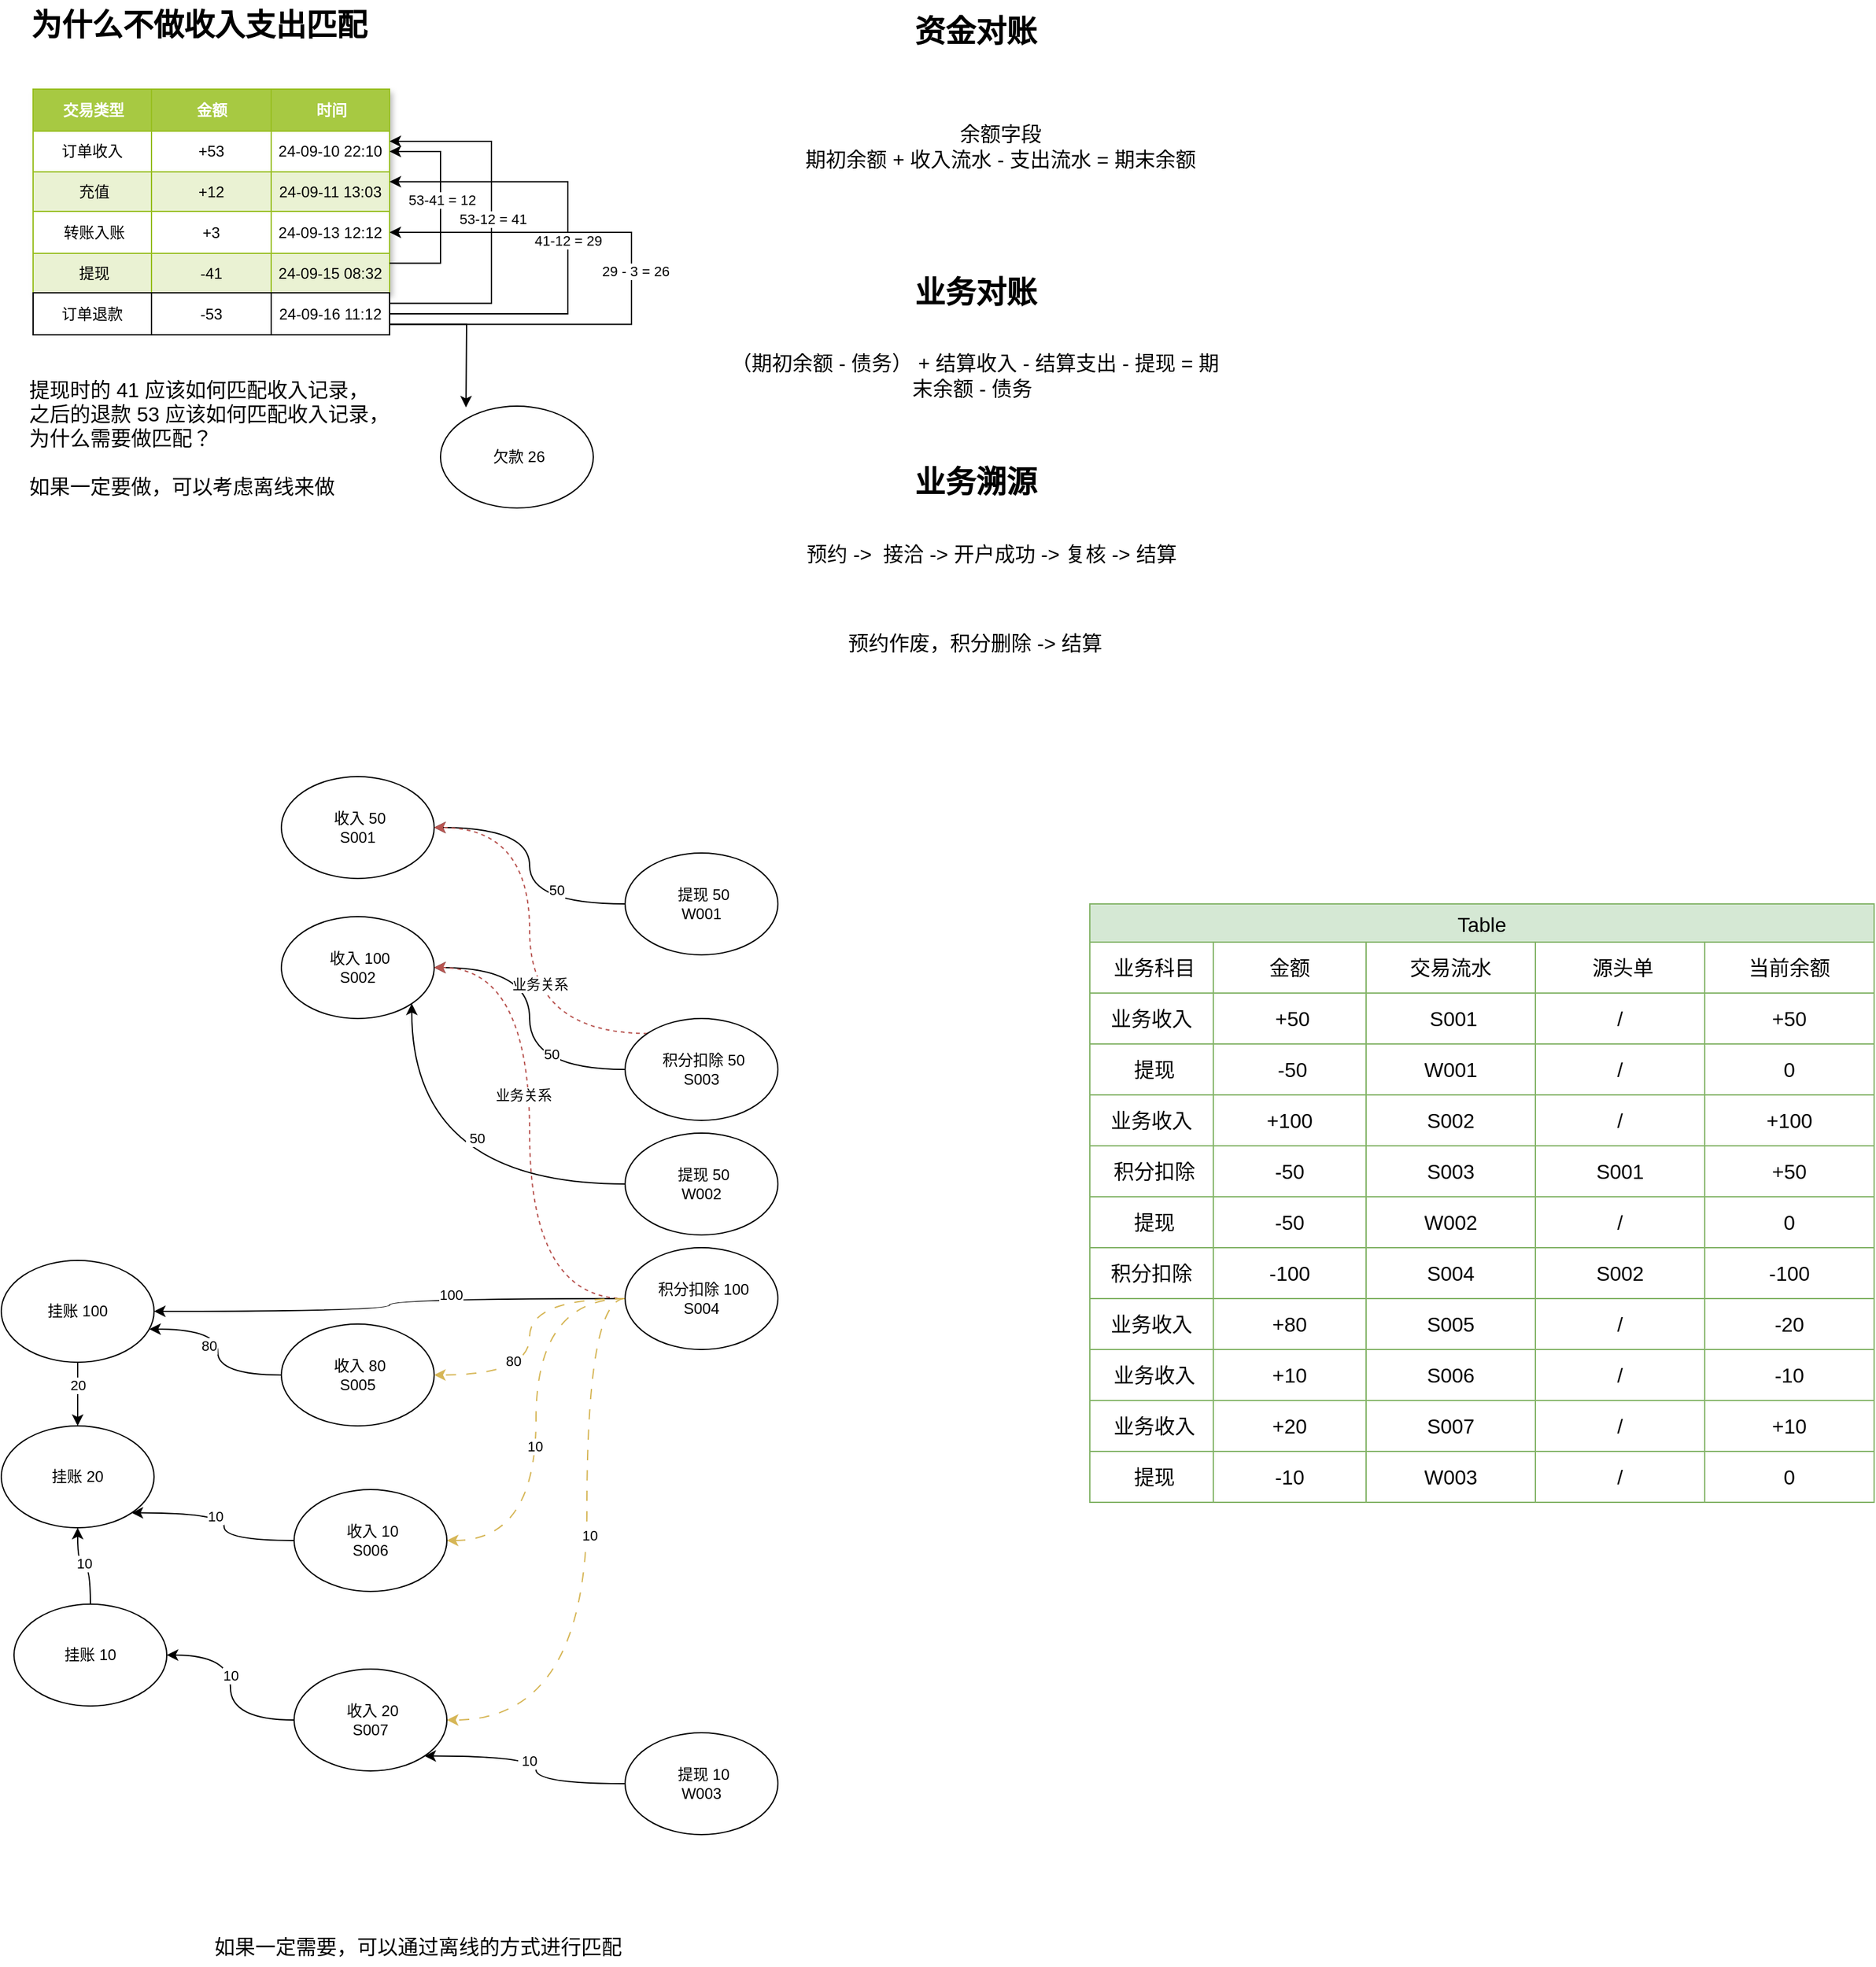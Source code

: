 <mxfile version="24.7.17">
  <diagram name="Page-1" id="IG1EfREBN7wMI9QBmMIC">
    <mxGraphModel dx="1453" dy="1304" grid="1" gridSize="10" guides="1" tooltips="1" connect="1" arrows="1" fold="1" page="1" pageScale="1" pageWidth="827" pageHeight="1169" math="0" shadow="0">
      <root>
        <mxCell id="0" />
        <mxCell id="1" parent="0" />
        <mxCell id="J3dnYGCY9nzJkl_79Sq--1" value="&amp;nbsp;收入 50&lt;div&gt;S001&lt;/div&gt;" style="ellipse;whiteSpace=wrap;html=1;" vertex="1" parent="1">
          <mxGeometry x="1510" y="820" width="120" height="80" as="geometry" />
        </mxCell>
        <mxCell id="J3dnYGCY9nzJkl_79Sq--2" value="&amp;nbsp;收入 100&lt;div&gt;S002&lt;/div&gt;" style="ellipse;whiteSpace=wrap;html=1;" vertex="1" parent="1">
          <mxGeometry x="1510" y="930" width="120" height="80" as="geometry" />
        </mxCell>
        <mxCell id="J3dnYGCY9nzJkl_79Sq--3" style="edgeStyle=orthogonalEdgeStyle;rounded=0;orthogonalLoop=1;jettySize=auto;html=1;exitX=0;exitY=0.5;exitDx=0;exitDy=0;entryX=1;entryY=0.5;entryDx=0;entryDy=0;curved=1;" edge="1" parent="1" source="J3dnYGCY9nzJkl_79Sq--5" target="J3dnYGCY9nzJkl_79Sq--1">
          <mxGeometry relative="1" as="geometry" />
        </mxCell>
        <mxCell id="J3dnYGCY9nzJkl_79Sq--4" value="50" style="edgeLabel;html=1;align=center;verticalAlign=middle;resizable=0;points=[];" vertex="1" connectable="0" parent="J3dnYGCY9nzJkl_79Sq--3">
          <mxGeometry x="-0.48" y="-11" relative="1" as="geometry">
            <mxPoint as="offset" />
          </mxGeometry>
        </mxCell>
        <mxCell id="J3dnYGCY9nzJkl_79Sq--5" value="&amp;nbsp;提现 50&lt;div&gt;W001&lt;/div&gt;" style="ellipse;whiteSpace=wrap;html=1;" vertex="1" parent="1">
          <mxGeometry x="1780" y="880" width="120" height="80" as="geometry" />
        </mxCell>
        <mxCell id="J3dnYGCY9nzJkl_79Sq--6" style="edgeStyle=orthogonalEdgeStyle;rounded=0;orthogonalLoop=1;jettySize=auto;html=1;exitX=0;exitY=0.5;exitDx=0;exitDy=0;entryX=1;entryY=0.5;entryDx=0;entryDy=0;curved=1;" edge="1" parent="1" source="J3dnYGCY9nzJkl_79Sq--10" target="J3dnYGCY9nzJkl_79Sq--2">
          <mxGeometry relative="1" as="geometry" />
        </mxCell>
        <mxCell id="J3dnYGCY9nzJkl_79Sq--7" value="50" style="edgeLabel;html=1;align=center;verticalAlign=middle;resizable=0;points=[];" vertex="1" connectable="0" parent="J3dnYGCY9nzJkl_79Sq--6">
          <mxGeometry x="-0.493" y="-12" relative="1" as="geometry">
            <mxPoint as="offset" />
          </mxGeometry>
        </mxCell>
        <mxCell id="J3dnYGCY9nzJkl_79Sq--8" style="edgeStyle=orthogonalEdgeStyle;rounded=0;orthogonalLoop=1;jettySize=auto;html=1;exitX=0;exitY=0;exitDx=0;exitDy=0;entryX=1;entryY=0.5;entryDx=0;entryDy=0;fillColor=#f8cecc;strokeColor=#b85450;elbow=vertical;curved=1;dashed=1;" edge="1" parent="1" source="J3dnYGCY9nzJkl_79Sq--10" target="J3dnYGCY9nzJkl_79Sq--1">
          <mxGeometry relative="1" as="geometry" />
        </mxCell>
        <mxCell id="J3dnYGCY9nzJkl_79Sq--9" value="业务关系" style="edgeLabel;html=1;align=center;verticalAlign=middle;resizable=0;points=[];" vertex="1" connectable="0" parent="J3dnYGCY9nzJkl_79Sq--8">
          <mxGeometry x="-0.199" y="-8" relative="1" as="geometry">
            <mxPoint as="offset" />
          </mxGeometry>
        </mxCell>
        <mxCell id="J3dnYGCY9nzJkl_79Sq--10" value="&amp;nbsp;积分扣除 50&lt;div&gt;S003&lt;/div&gt;" style="ellipse;whiteSpace=wrap;html=1;" vertex="1" parent="1">
          <mxGeometry x="1780" y="1010" width="120" height="80" as="geometry" />
        </mxCell>
        <mxCell id="J3dnYGCY9nzJkl_79Sq--11" value="&amp;nbsp;收入 80&lt;div&gt;S005&lt;/div&gt;" style="ellipse;whiteSpace=wrap;html=1;" vertex="1" parent="1">
          <mxGeometry x="1510" y="1250" width="120" height="80" as="geometry" />
        </mxCell>
        <mxCell id="J3dnYGCY9nzJkl_79Sq--12" style="edgeStyle=orthogonalEdgeStyle;rounded=0;orthogonalLoop=1;jettySize=auto;html=1;exitX=0;exitY=0.5;exitDx=0;exitDy=0;entryX=1;entryY=0.5;entryDx=0;entryDy=0;curved=1;fillColor=#f8cecc;strokeColor=#b85450;dashed=1;" edge="1" parent="1" source="J3dnYGCY9nzJkl_79Sq--22" target="J3dnYGCY9nzJkl_79Sq--2">
          <mxGeometry relative="1" as="geometry" />
        </mxCell>
        <mxCell id="J3dnYGCY9nzJkl_79Sq--13" value="业务关系" style="edgeLabel;html=1;align=center;verticalAlign=middle;resizable=0;points=[];" vertex="1" connectable="0" parent="J3dnYGCY9nzJkl_79Sq--12">
          <mxGeometry x="0.147" y="5" relative="1" as="geometry">
            <mxPoint as="offset" />
          </mxGeometry>
        </mxCell>
        <mxCell id="J3dnYGCY9nzJkl_79Sq--14" style="edgeStyle=orthogonalEdgeStyle;rounded=0;orthogonalLoop=1;jettySize=auto;html=1;exitX=0;exitY=0.5;exitDx=0;exitDy=0;entryX=1;entryY=0.5;entryDx=0;entryDy=0;curved=1;" edge="1" parent="1" source="J3dnYGCY9nzJkl_79Sq--22" target="J3dnYGCY9nzJkl_79Sq--108">
          <mxGeometry relative="1" as="geometry" />
        </mxCell>
        <mxCell id="J3dnYGCY9nzJkl_79Sq--15" value="100" style="edgeLabel;html=1;align=center;verticalAlign=middle;resizable=0;points=[];" vertex="1" connectable="0" parent="J3dnYGCY9nzJkl_79Sq--14">
          <mxGeometry x="-0.279" y="-3" relative="1" as="geometry">
            <mxPoint as="offset" />
          </mxGeometry>
        </mxCell>
        <mxCell id="J3dnYGCY9nzJkl_79Sq--16" style="edgeStyle=orthogonalEdgeStyle;rounded=0;orthogonalLoop=1;jettySize=auto;html=1;exitX=0;exitY=0.5;exitDx=0;exitDy=0;entryX=1;entryY=0.5;entryDx=0;entryDy=0;curved=1;dashed=1;dashPattern=8 8;fillColor=#fff2cc;strokeColor=#d6b656;" edge="1" parent="1" source="J3dnYGCY9nzJkl_79Sq--22" target="J3dnYGCY9nzJkl_79Sq--11">
          <mxGeometry relative="1" as="geometry" />
        </mxCell>
        <mxCell id="J3dnYGCY9nzJkl_79Sq--17" value="80" style="edgeLabel;html=1;align=center;verticalAlign=middle;resizable=0;points=[];" vertex="1" connectable="0" parent="J3dnYGCY9nzJkl_79Sq--16">
          <mxGeometry x="0.408" y="-11" relative="1" as="geometry">
            <mxPoint as="offset" />
          </mxGeometry>
        </mxCell>
        <mxCell id="J3dnYGCY9nzJkl_79Sq--18" style="edgeStyle=orthogonalEdgeStyle;rounded=0;orthogonalLoop=1;jettySize=auto;html=1;exitX=0;exitY=0.5;exitDx=0;exitDy=0;entryX=1;entryY=0.5;entryDx=0;entryDy=0;curved=1;dashed=1;dashPattern=8 8;fillColor=#fff2cc;strokeColor=#d6b656;" edge="1" parent="1" source="J3dnYGCY9nzJkl_79Sq--22" target="J3dnYGCY9nzJkl_79Sq--29">
          <mxGeometry relative="1" as="geometry" />
        </mxCell>
        <mxCell id="J3dnYGCY9nzJkl_79Sq--19" value="10" style="edgeLabel;html=1;align=center;verticalAlign=middle;resizable=0;points=[];" vertex="1" connectable="0" parent="J3dnYGCY9nzJkl_79Sq--18">
          <mxGeometry x="0.124" y="-1" relative="1" as="geometry">
            <mxPoint as="offset" />
          </mxGeometry>
        </mxCell>
        <mxCell id="J3dnYGCY9nzJkl_79Sq--20" style="edgeStyle=orthogonalEdgeStyle;rounded=0;orthogonalLoop=1;jettySize=auto;html=1;exitX=0;exitY=0.5;exitDx=0;exitDy=0;entryX=1;entryY=0.5;entryDx=0;entryDy=0;curved=1;dashed=1;dashPattern=8 8;fillColor=#fff2cc;strokeColor=#d6b656;" edge="1" parent="1" source="J3dnYGCY9nzJkl_79Sq--22" target="J3dnYGCY9nzJkl_79Sq--35">
          <mxGeometry relative="1" as="geometry">
            <Array as="points">
              <mxPoint x="1750" y="1230" />
              <mxPoint x="1750" y="1561" />
            </Array>
          </mxGeometry>
        </mxCell>
        <mxCell id="J3dnYGCY9nzJkl_79Sq--21" value="10" style="edgeLabel;html=1;align=center;verticalAlign=middle;resizable=0;points=[];" vertex="1" connectable="0" parent="J3dnYGCY9nzJkl_79Sq--20">
          <mxGeometry x="-0.085" y="2" relative="1" as="geometry">
            <mxPoint as="offset" />
          </mxGeometry>
        </mxCell>
        <mxCell id="J3dnYGCY9nzJkl_79Sq--22" value="&amp;nbsp;积分扣除 100&lt;div&gt;S004&lt;/div&gt;" style="ellipse;whiteSpace=wrap;html=1;" vertex="1" parent="1">
          <mxGeometry x="1780" y="1190" width="120" height="80" as="geometry" />
        </mxCell>
        <mxCell id="J3dnYGCY9nzJkl_79Sq--23" style="edgeStyle=orthogonalEdgeStyle;rounded=0;orthogonalLoop=1;jettySize=auto;html=1;exitX=0;exitY=0.5;exitDx=0;exitDy=0;entryX=1;entryY=1;entryDx=0;entryDy=0;curved=1;" edge="1" parent="1" source="J3dnYGCY9nzJkl_79Sq--25" target="J3dnYGCY9nzJkl_79Sq--2">
          <mxGeometry relative="1" as="geometry" />
        </mxCell>
        <mxCell id="J3dnYGCY9nzJkl_79Sq--24" value="&amp;nbsp;50" style="edgeLabel;html=1;align=center;verticalAlign=middle;resizable=0;points=[];" vertex="1" connectable="0" parent="J3dnYGCY9nzJkl_79Sq--23">
          <mxGeometry x="-0.233" y="-36" relative="1" as="geometry">
            <mxPoint as="offset" />
          </mxGeometry>
        </mxCell>
        <mxCell id="J3dnYGCY9nzJkl_79Sq--25" value="&amp;nbsp;提现 50&lt;div&gt;W002&lt;/div&gt;" style="ellipse;whiteSpace=wrap;html=1;" vertex="1" parent="1">
          <mxGeometry x="1780" y="1100" width="120" height="80" as="geometry" />
        </mxCell>
        <mxCell id="J3dnYGCY9nzJkl_79Sq--26" value="挂账 20" style="ellipse;whiteSpace=wrap;html=1;" vertex="1" parent="1">
          <mxGeometry x="1290" y="1330" width="120" height="80" as="geometry" />
        </mxCell>
        <mxCell id="J3dnYGCY9nzJkl_79Sq--27" style="edgeStyle=orthogonalEdgeStyle;rounded=0;orthogonalLoop=1;jettySize=auto;html=1;exitX=0;exitY=0.5;exitDx=0;exitDy=0;entryX=1;entryY=1;entryDx=0;entryDy=0;curved=1;" edge="1" parent="1" source="J3dnYGCY9nzJkl_79Sq--29" target="J3dnYGCY9nzJkl_79Sq--26">
          <mxGeometry relative="1" as="geometry" />
        </mxCell>
        <mxCell id="J3dnYGCY9nzJkl_79Sq--28" value="10" style="edgeLabel;html=1;align=center;verticalAlign=middle;resizable=0;points=[];" vertex="1" connectable="0" parent="J3dnYGCY9nzJkl_79Sq--27">
          <mxGeometry x="0.01" y="7" relative="1" as="geometry">
            <mxPoint y="1" as="offset" />
          </mxGeometry>
        </mxCell>
        <mxCell id="J3dnYGCY9nzJkl_79Sq--29" value="&amp;nbsp;收入 10&lt;div&gt;S006&lt;/div&gt;" style="ellipse;whiteSpace=wrap;html=1;" vertex="1" parent="1">
          <mxGeometry x="1520" y="1380" width="120" height="80" as="geometry" />
        </mxCell>
        <mxCell id="J3dnYGCY9nzJkl_79Sq--30" style="edgeStyle=orthogonalEdgeStyle;rounded=0;orthogonalLoop=1;jettySize=auto;html=1;exitX=0.5;exitY=0;exitDx=0;exitDy=0;entryX=0.5;entryY=1;entryDx=0;entryDy=0;curved=1;" edge="1" parent="1" source="J3dnYGCY9nzJkl_79Sq--32" target="J3dnYGCY9nzJkl_79Sq--26">
          <mxGeometry relative="1" as="geometry" />
        </mxCell>
        <mxCell id="J3dnYGCY9nzJkl_79Sq--31" value="10" style="edgeLabel;html=1;align=center;verticalAlign=middle;resizable=0;points=[];" vertex="1" connectable="0" parent="J3dnYGCY9nzJkl_79Sq--30">
          <mxGeometry x="0.231" y="-5" relative="1" as="geometry">
            <mxPoint y="1" as="offset" />
          </mxGeometry>
        </mxCell>
        <mxCell id="J3dnYGCY9nzJkl_79Sq--32" value="挂账 10" style="ellipse;whiteSpace=wrap;html=1;" vertex="1" parent="1">
          <mxGeometry x="1300" y="1470" width="120" height="80" as="geometry" />
        </mxCell>
        <mxCell id="J3dnYGCY9nzJkl_79Sq--33" style="edgeStyle=orthogonalEdgeStyle;rounded=0;orthogonalLoop=1;jettySize=auto;html=1;exitX=0;exitY=0.5;exitDx=0;exitDy=0;entryX=1;entryY=0.5;entryDx=0;entryDy=0;curved=1;" edge="1" parent="1" source="J3dnYGCY9nzJkl_79Sq--35" target="J3dnYGCY9nzJkl_79Sq--32">
          <mxGeometry relative="1" as="geometry" />
        </mxCell>
        <mxCell id="J3dnYGCY9nzJkl_79Sq--34" value="10" style="edgeLabel;html=1;align=center;verticalAlign=middle;resizable=0;points=[];" vertex="1" connectable="0" parent="J3dnYGCY9nzJkl_79Sq--33">
          <mxGeometry x="0.149" relative="1" as="geometry">
            <mxPoint y="1" as="offset" />
          </mxGeometry>
        </mxCell>
        <mxCell id="J3dnYGCY9nzJkl_79Sq--35" value="&amp;nbsp;收入 20&lt;div&gt;S007&lt;/div&gt;" style="ellipse;whiteSpace=wrap;html=1;" vertex="1" parent="1">
          <mxGeometry x="1520" y="1521" width="120" height="80" as="geometry" />
        </mxCell>
        <mxCell id="J3dnYGCY9nzJkl_79Sq--36" style="edgeStyle=orthogonalEdgeStyle;rounded=0;orthogonalLoop=1;jettySize=auto;html=1;exitX=0;exitY=0.5;exitDx=0;exitDy=0;entryX=1;entryY=1;entryDx=0;entryDy=0;curved=1;" edge="1" parent="1" source="J3dnYGCY9nzJkl_79Sq--38" target="J3dnYGCY9nzJkl_79Sq--35">
          <mxGeometry relative="1" as="geometry" />
        </mxCell>
        <mxCell id="J3dnYGCY9nzJkl_79Sq--37" value="&amp;nbsp;10" style="edgeLabel;html=1;align=center;verticalAlign=middle;resizable=0;points=[];" vertex="1" connectable="0" parent="J3dnYGCY9nzJkl_79Sq--36">
          <mxGeometry x="0.101" y="3" relative="1" as="geometry">
            <mxPoint as="offset" />
          </mxGeometry>
        </mxCell>
        <mxCell id="J3dnYGCY9nzJkl_79Sq--38" value="&amp;nbsp;提现 10&lt;div&gt;W003&lt;/div&gt;" style="ellipse;whiteSpace=wrap;html=1;" vertex="1" parent="1">
          <mxGeometry x="1780" y="1571" width="120" height="80" as="geometry" />
        </mxCell>
        <mxCell id="J3dnYGCY9nzJkl_79Sq--39" value="Table" style="shape=table;startSize=30;container=1;collapsible=0;childLayout=tableLayout;strokeColor=#82b366;fontSize=16;fillColor=#d5e8d4;" vertex="1" parent="1">
          <mxGeometry x="2145" y="920" width="616" height="470" as="geometry" />
        </mxCell>
        <mxCell id="J3dnYGCY9nzJkl_79Sq--40" value="" style="shape=tableRow;horizontal=0;startSize=0;swimlaneHead=0;swimlaneBody=0;strokeColor=inherit;top=0;left=0;bottom=0;right=0;collapsible=0;dropTarget=0;fillColor=none;points=[[0,0.5],[1,0.5]];portConstraint=eastwest;fontSize=16;" vertex="1" parent="J3dnYGCY9nzJkl_79Sq--39">
          <mxGeometry y="30" width="616" height="40" as="geometry" />
        </mxCell>
        <mxCell id="J3dnYGCY9nzJkl_79Sq--41" value="&amp;nbsp;业务科目" style="shape=partialRectangle;html=1;whiteSpace=wrap;connectable=0;strokeColor=inherit;overflow=hidden;fillColor=none;top=0;left=0;bottom=0;right=0;pointerEvents=1;fontSize=16;" vertex="1" parent="J3dnYGCY9nzJkl_79Sq--40">
          <mxGeometry width="97" height="40" as="geometry">
            <mxRectangle width="97" height="40" as="alternateBounds" />
          </mxGeometry>
        </mxCell>
        <mxCell id="J3dnYGCY9nzJkl_79Sq--42" value="金额" style="shape=partialRectangle;html=1;whiteSpace=wrap;connectable=0;strokeColor=inherit;overflow=hidden;fillColor=none;top=0;left=0;bottom=0;right=0;pointerEvents=1;fontSize=16;" vertex="1" parent="J3dnYGCY9nzJkl_79Sq--40">
          <mxGeometry x="97" width="120" height="40" as="geometry">
            <mxRectangle width="120" height="40" as="alternateBounds" />
          </mxGeometry>
        </mxCell>
        <mxCell id="J3dnYGCY9nzJkl_79Sq--43" value="交易流水" style="shape=partialRectangle;html=1;whiteSpace=wrap;connectable=0;strokeColor=inherit;overflow=hidden;fillColor=none;top=0;left=0;bottom=0;right=0;pointerEvents=1;fontSize=16;" vertex="1" parent="J3dnYGCY9nzJkl_79Sq--40">
          <mxGeometry x="217" width="133" height="40" as="geometry">
            <mxRectangle width="133" height="40" as="alternateBounds" />
          </mxGeometry>
        </mxCell>
        <mxCell id="J3dnYGCY9nzJkl_79Sq--44" value="&amp;nbsp;源头单" style="shape=partialRectangle;html=1;whiteSpace=wrap;connectable=0;strokeColor=inherit;overflow=hidden;fillColor=none;top=0;left=0;bottom=0;right=0;pointerEvents=1;fontSize=16;" vertex="1" parent="J3dnYGCY9nzJkl_79Sq--40">
          <mxGeometry x="350" width="133" height="40" as="geometry">
            <mxRectangle width="133" height="40" as="alternateBounds" />
          </mxGeometry>
        </mxCell>
        <mxCell id="J3dnYGCY9nzJkl_79Sq--45" value="当前余额" style="shape=partialRectangle;html=1;whiteSpace=wrap;connectable=0;strokeColor=inherit;overflow=hidden;fillColor=none;top=0;left=0;bottom=0;right=0;pointerEvents=1;fontSize=16;" vertex="1" parent="J3dnYGCY9nzJkl_79Sq--40">
          <mxGeometry x="483" width="133" height="40" as="geometry">
            <mxRectangle width="133" height="40" as="alternateBounds" />
          </mxGeometry>
        </mxCell>
        <mxCell id="J3dnYGCY9nzJkl_79Sq--46" value="" style="shape=tableRow;horizontal=0;startSize=0;swimlaneHead=0;swimlaneBody=0;strokeColor=inherit;top=0;left=0;bottom=0;right=0;collapsible=0;dropTarget=0;fillColor=none;points=[[0,0.5],[1,0.5]];portConstraint=eastwest;fontSize=16;" vertex="1" parent="J3dnYGCY9nzJkl_79Sq--39">
          <mxGeometry y="70" width="616" height="40" as="geometry" />
        </mxCell>
        <mxCell id="J3dnYGCY9nzJkl_79Sq--47" value="业务收入" style="shape=partialRectangle;html=1;whiteSpace=wrap;connectable=0;strokeColor=inherit;overflow=hidden;fillColor=none;top=0;left=0;bottom=0;right=0;pointerEvents=1;fontSize=16;" vertex="1" parent="J3dnYGCY9nzJkl_79Sq--46">
          <mxGeometry width="97" height="40" as="geometry">
            <mxRectangle width="97" height="40" as="alternateBounds" />
          </mxGeometry>
        </mxCell>
        <mxCell id="J3dnYGCY9nzJkl_79Sq--48" value="&amp;nbsp;+50" style="shape=partialRectangle;html=1;whiteSpace=wrap;connectable=0;strokeColor=inherit;overflow=hidden;fillColor=none;top=0;left=0;bottom=0;right=0;pointerEvents=1;fontSize=16;" vertex="1" parent="J3dnYGCY9nzJkl_79Sq--46">
          <mxGeometry x="97" width="120" height="40" as="geometry">
            <mxRectangle width="120" height="40" as="alternateBounds" />
          </mxGeometry>
        </mxCell>
        <mxCell id="J3dnYGCY9nzJkl_79Sq--49" value="&amp;nbsp;S001" style="shape=partialRectangle;html=1;whiteSpace=wrap;connectable=0;strokeColor=inherit;overflow=hidden;fillColor=none;top=0;left=0;bottom=0;right=0;pointerEvents=1;fontSize=16;" vertex="1" parent="J3dnYGCY9nzJkl_79Sq--46">
          <mxGeometry x="217" width="133" height="40" as="geometry">
            <mxRectangle width="133" height="40" as="alternateBounds" />
          </mxGeometry>
        </mxCell>
        <mxCell id="J3dnYGCY9nzJkl_79Sq--50" value="/" style="shape=partialRectangle;html=1;whiteSpace=wrap;connectable=0;strokeColor=inherit;overflow=hidden;fillColor=none;top=0;left=0;bottom=0;right=0;pointerEvents=1;fontSize=16;" vertex="1" parent="J3dnYGCY9nzJkl_79Sq--46">
          <mxGeometry x="350" width="133" height="40" as="geometry">
            <mxRectangle width="133" height="40" as="alternateBounds" />
          </mxGeometry>
        </mxCell>
        <mxCell id="J3dnYGCY9nzJkl_79Sq--51" value="+50" style="shape=partialRectangle;html=1;whiteSpace=wrap;connectable=0;strokeColor=inherit;overflow=hidden;fillColor=none;top=0;left=0;bottom=0;right=0;pointerEvents=1;fontSize=16;" vertex="1" parent="J3dnYGCY9nzJkl_79Sq--46">
          <mxGeometry x="483" width="133" height="40" as="geometry">
            <mxRectangle width="133" height="40" as="alternateBounds" />
          </mxGeometry>
        </mxCell>
        <mxCell id="J3dnYGCY9nzJkl_79Sq--52" value="" style="shape=tableRow;horizontal=0;startSize=0;swimlaneHead=0;swimlaneBody=0;strokeColor=inherit;top=0;left=0;bottom=0;right=0;collapsible=0;dropTarget=0;fillColor=none;points=[[0,0.5],[1,0.5]];portConstraint=eastwest;fontSize=16;" vertex="1" parent="J3dnYGCY9nzJkl_79Sq--39">
          <mxGeometry y="110" width="616" height="40" as="geometry" />
        </mxCell>
        <mxCell id="J3dnYGCY9nzJkl_79Sq--53" value="&amp;nbsp;提现" style="shape=partialRectangle;html=1;whiteSpace=wrap;connectable=0;strokeColor=inherit;overflow=hidden;fillColor=none;top=0;left=0;bottom=0;right=0;pointerEvents=1;fontSize=16;" vertex="1" parent="J3dnYGCY9nzJkl_79Sq--52">
          <mxGeometry width="97" height="40" as="geometry">
            <mxRectangle width="97" height="40" as="alternateBounds" />
          </mxGeometry>
        </mxCell>
        <mxCell id="J3dnYGCY9nzJkl_79Sq--54" value="&amp;nbsp;-50" style="shape=partialRectangle;html=1;whiteSpace=wrap;connectable=0;strokeColor=inherit;overflow=hidden;fillColor=none;top=0;left=0;bottom=0;right=0;pointerEvents=1;fontSize=16;" vertex="1" parent="J3dnYGCY9nzJkl_79Sq--52">
          <mxGeometry x="97" width="120" height="40" as="geometry">
            <mxRectangle width="120" height="40" as="alternateBounds" />
          </mxGeometry>
        </mxCell>
        <mxCell id="J3dnYGCY9nzJkl_79Sq--55" value="W001" style="shape=partialRectangle;html=1;whiteSpace=wrap;connectable=0;strokeColor=inherit;overflow=hidden;fillColor=none;top=0;left=0;bottom=0;right=0;pointerEvents=1;fontSize=16;" vertex="1" parent="J3dnYGCY9nzJkl_79Sq--52">
          <mxGeometry x="217" width="133" height="40" as="geometry">
            <mxRectangle width="133" height="40" as="alternateBounds" />
          </mxGeometry>
        </mxCell>
        <mxCell id="J3dnYGCY9nzJkl_79Sq--56" value="/" style="shape=partialRectangle;html=1;whiteSpace=wrap;connectable=0;strokeColor=inherit;overflow=hidden;fillColor=none;top=0;left=0;bottom=0;right=0;pointerEvents=1;fontSize=16;" vertex="1" parent="J3dnYGCY9nzJkl_79Sq--52">
          <mxGeometry x="350" width="133" height="40" as="geometry">
            <mxRectangle width="133" height="40" as="alternateBounds" />
          </mxGeometry>
        </mxCell>
        <mxCell id="J3dnYGCY9nzJkl_79Sq--57" value="0" style="shape=partialRectangle;html=1;whiteSpace=wrap;connectable=0;strokeColor=inherit;overflow=hidden;fillColor=none;top=0;left=0;bottom=0;right=0;pointerEvents=1;fontSize=16;" vertex="1" parent="J3dnYGCY9nzJkl_79Sq--52">
          <mxGeometry x="483" width="133" height="40" as="geometry">
            <mxRectangle width="133" height="40" as="alternateBounds" />
          </mxGeometry>
        </mxCell>
        <mxCell id="J3dnYGCY9nzJkl_79Sq--58" style="shape=tableRow;horizontal=0;startSize=0;swimlaneHead=0;swimlaneBody=0;strokeColor=inherit;top=0;left=0;bottom=0;right=0;collapsible=0;dropTarget=0;fillColor=none;points=[[0,0.5],[1,0.5]];portConstraint=eastwest;fontSize=16;" vertex="1" parent="J3dnYGCY9nzJkl_79Sq--39">
          <mxGeometry y="150" width="616" height="40" as="geometry" />
        </mxCell>
        <mxCell id="J3dnYGCY9nzJkl_79Sq--59" value="业务收入" style="shape=partialRectangle;html=1;whiteSpace=wrap;connectable=0;strokeColor=inherit;overflow=hidden;fillColor=none;top=0;left=0;bottom=0;right=0;pointerEvents=1;fontSize=16;" vertex="1" parent="J3dnYGCY9nzJkl_79Sq--58">
          <mxGeometry width="97" height="40" as="geometry">
            <mxRectangle width="97" height="40" as="alternateBounds" />
          </mxGeometry>
        </mxCell>
        <mxCell id="J3dnYGCY9nzJkl_79Sq--60" value="+100" style="shape=partialRectangle;html=1;whiteSpace=wrap;connectable=0;strokeColor=inherit;overflow=hidden;fillColor=none;top=0;left=0;bottom=0;right=0;pointerEvents=1;fontSize=16;" vertex="1" parent="J3dnYGCY9nzJkl_79Sq--58">
          <mxGeometry x="97" width="120" height="40" as="geometry">
            <mxRectangle width="120" height="40" as="alternateBounds" />
          </mxGeometry>
        </mxCell>
        <mxCell id="J3dnYGCY9nzJkl_79Sq--61" value="S002" style="shape=partialRectangle;html=1;whiteSpace=wrap;connectable=0;strokeColor=inherit;overflow=hidden;fillColor=none;top=0;left=0;bottom=0;right=0;pointerEvents=1;fontSize=16;" vertex="1" parent="J3dnYGCY9nzJkl_79Sq--58">
          <mxGeometry x="217" width="133" height="40" as="geometry">
            <mxRectangle width="133" height="40" as="alternateBounds" />
          </mxGeometry>
        </mxCell>
        <mxCell id="J3dnYGCY9nzJkl_79Sq--62" value="/" style="shape=partialRectangle;html=1;whiteSpace=wrap;connectable=0;strokeColor=inherit;overflow=hidden;fillColor=none;top=0;left=0;bottom=0;right=0;pointerEvents=1;fontSize=16;" vertex="1" parent="J3dnYGCY9nzJkl_79Sq--58">
          <mxGeometry x="350" width="133" height="40" as="geometry">
            <mxRectangle width="133" height="40" as="alternateBounds" />
          </mxGeometry>
        </mxCell>
        <mxCell id="J3dnYGCY9nzJkl_79Sq--63" value="+100" style="shape=partialRectangle;html=1;whiteSpace=wrap;connectable=0;strokeColor=inherit;overflow=hidden;fillColor=none;top=0;left=0;bottom=0;right=0;pointerEvents=1;fontSize=16;" vertex="1" parent="J3dnYGCY9nzJkl_79Sq--58">
          <mxGeometry x="483" width="133" height="40" as="geometry">
            <mxRectangle width="133" height="40" as="alternateBounds" />
          </mxGeometry>
        </mxCell>
        <mxCell id="J3dnYGCY9nzJkl_79Sq--64" style="shape=tableRow;horizontal=0;startSize=0;swimlaneHead=0;swimlaneBody=0;strokeColor=inherit;top=0;left=0;bottom=0;right=0;collapsible=0;dropTarget=0;fillColor=none;points=[[0,0.5],[1,0.5]];portConstraint=eastwest;fontSize=16;" vertex="1" parent="J3dnYGCY9nzJkl_79Sq--39">
          <mxGeometry y="190" width="616" height="40" as="geometry" />
        </mxCell>
        <mxCell id="J3dnYGCY9nzJkl_79Sq--65" value="&amp;nbsp;积分扣除" style="shape=partialRectangle;html=1;whiteSpace=wrap;connectable=0;strokeColor=inherit;overflow=hidden;fillColor=none;top=0;left=0;bottom=0;right=0;pointerEvents=1;fontSize=16;" vertex="1" parent="J3dnYGCY9nzJkl_79Sq--64">
          <mxGeometry width="97" height="40" as="geometry">
            <mxRectangle width="97" height="40" as="alternateBounds" />
          </mxGeometry>
        </mxCell>
        <mxCell id="J3dnYGCY9nzJkl_79Sq--66" value="-50" style="shape=partialRectangle;html=1;whiteSpace=wrap;connectable=0;strokeColor=inherit;overflow=hidden;fillColor=none;top=0;left=0;bottom=0;right=0;pointerEvents=1;fontSize=16;" vertex="1" parent="J3dnYGCY9nzJkl_79Sq--64">
          <mxGeometry x="97" width="120" height="40" as="geometry">
            <mxRectangle width="120" height="40" as="alternateBounds" />
          </mxGeometry>
        </mxCell>
        <mxCell id="J3dnYGCY9nzJkl_79Sq--67" value="S003" style="shape=partialRectangle;html=1;whiteSpace=wrap;connectable=0;strokeColor=inherit;overflow=hidden;fillColor=none;top=0;left=0;bottom=0;right=0;pointerEvents=1;fontSize=16;" vertex="1" parent="J3dnYGCY9nzJkl_79Sq--64">
          <mxGeometry x="217" width="133" height="40" as="geometry">
            <mxRectangle width="133" height="40" as="alternateBounds" />
          </mxGeometry>
        </mxCell>
        <mxCell id="J3dnYGCY9nzJkl_79Sq--68" value="S001" style="shape=partialRectangle;html=1;whiteSpace=wrap;connectable=0;strokeColor=inherit;overflow=hidden;fillColor=none;top=0;left=0;bottom=0;right=0;pointerEvents=1;fontSize=16;" vertex="1" parent="J3dnYGCY9nzJkl_79Sq--64">
          <mxGeometry x="350" width="133" height="40" as="geometry">
            <mxRectangle width="133" height="40" as="alternateBounds" />
          </mxGeometry>
        </mxCell>
        <mxCell id="J3dnYGCY9nzJkl_79Sq--69" value="+50" style="shape=partialRectangle;html=1;whiteSpace=wrap;connectable=0;strokeColor=inherit;overflow=hidden;fillColor=none;top=0;left=0;bottom=0;right=0;pointerEvents=1;fontSize=16;" vertex="1" parent="J3dnYGCY9nzJkl_79Sq--64">
          <mxGeometry x="483" width="133" height="40" as="geometry">
            <mxRectangle width="133" height="40" as="alternateBounds" />
          </mxGeometry>
        </mxCell>
        <mxCell id="J3dnYGCY9nzJkl_79Sq--70" style="shape=tableRow;horizontal=0;startSize=0;swimlaneHead=0;swimlaneBody=0;strokeColor=inherit;top=0;left=0;bottom=0;right=0;collapsible=0;dropTarget=0;fillColor=none;points=[[0,0.5],[1,0.5]];portConstraint=eastwest;fontSize=16;" vertex="1" parent="J3dnYGCY9nzJkl_79Sq--39">
          <mxGeometry y="230" width="616" height="40" as="geometry" />
        </mxCell>
        <mxCell id="J3dnYGCY9nzJkl_79Sq--71" value="&amp;nbsp;提现" style="shape=partialRectangle;html=1;whiteSpace=wrap;connectable=0;strokeColor=inherit;overflow=hidden;fillColor=none;top=0;left=0;bottom=0;right=0;pointerEvents=1;fontSize=16;" vertex="1" parent="J3dnYGCY9nzJkl_79Sq--70">
          <mxGeometry width="97" height="40" as="geometry">
            <mxRectangle width="97" height="40" as="alternateBounds" />
          </mxGeometry>
        </mxCell>
        <mxCell id="J3dnYGCY9nzJkl_79Sq--72" value="-50" style="shape=partialRectangle;html=1;whiteSpace=wrap;connectable=0;strokeColor=inherit;overflow=hidden;fillColor=none;top=0;left=0;bottom=0;right=0;pointerEvents=1;fontSize=16;" vertex="1" parent="J3dnYGCY9nzJkl_79Sq--70">
          <mxGeometry x="97" width="120" height="40" as="geometry">
            <mxRectangle width="120" height="40" as="alternateBounds" />
          </mxGeometry>
        </mxCell>
        <mxCell id="J3dnYGCY9nzJkl_79Sq--73" value="W002" style="shape=partialRectangle;html=1;whiteSpace=wrap;connectable=0;strokeColor=inherit;overflow=hidden;fillColor=none;top=0;left=0;bottom=0;right=0;pointerEvents=1;fontSize=16;" vertex="1" parent="J3dnYGCY9nzJkl_79Sq--70">
          <mxGeometry x="217" width="133" height="40" as="geometry">
            <mxRectangle width="133" height="40" as="alternateBounds" />
          </mxGeometry>
        </mxCell>
        <mxCell id="J3dnYGCY9nzJkl_79Sq--74" value="/" style="shape=partialRectangle;html=1;whiteSpace=wrap;connectable=0;strokeColor=inherit;overflow=hidden;fillColor=none;top=0;left=0;bottom=0;right=0;pointerEvents=1;fontSize=16;" vertex="1" parent="J3dnYGCY9nzJkl_79Sq--70">
          <mxGeometry x="350" width="133" height="40" as="geometry">
            <mxRectangle width="133" height="40" as="alternateBounds" />
          </mxGeometry>
        </mxCell>
        <mxCell id="J3dnYGCY9nzJkl_79Sq--75" value="0" style="shape=partialRectangle;html=1;whiteSpace=wrap;connectable=0;strokeColor=inherit;overflow=hidden;fillColor=none;top=0;left=0;bottom=0;right=0;pointerEvents=1;fontSize=16;" vertex="1" parent="J3dnYGCY9nzJkl_79Sq--70">
          <mxGeometry x="483" width="133" height="40" as="geometry">
            <mxRectangle width="133" height="40" as="alternateBounds" />
          </mxGeometry>
        </mxCell>
        <mxCell id="J3dnYGCY9nzJkl_79Sq--76" style="shape=tableRow;horizontal=0;startSize=0;swimlaneHead=0;swimlaneBody=0;strokeColor=inherit;top=0;left=0;bottom=0;right=0;collapsible=0;dropTarget=0;fillColor=none;points=[[0,0.5],[1,0.5]];portConstraint=eastwest;fontSize=16;" vertex="1" parent="J3dnYGCY9nzJkl_79Sq--39">
          <mxGeometry y="270" width="616" height="40" as="geometry" />
        </mxCell>
        <mxCell id="J3dnYGCY9nzJkl_79Sq--77" value="积分扣除" style="shape=partialRectangle;html=1;whiteSpace=wrap;connectable=0;strokeColor=inherit;overflow=hidden;fillColor=none;top=0;left=0;bottom=0;right=0;pointerEvents=1;fontSize=16;" vertex="1" parent="J3dnYGCY9nzJkl_79Sq--76">
          <mxGeometry width="97" height="40" as="geometry">
            <mxRectangle width="97" height="40" as="alternateBounds" />
          </mxGeometry>
        </mxCell>
        <mxCell id="J3dnYGCY9nzJkl_79Sq--78" value="-100" style="shape=partialRectangle;html=1;whiteSpace=wrap;connectable=0;strokeColor=inherit;overflow=hidden;fillColor=none;top=0;left=0;bottom=0;right=0;pointerEvents=1;fontSize=16;" vertex="1" parent="J3dnYGCY9nzJkl_79Sq--76">
          <mxGeometry x="97" width="120" height="40" as="geometry">
            <mxRectangle width="120" height="40" as="alternateBounds" />
          </mxGeometry>
        </mxCell>
        <mxCell id="J3dnYGCY9nzJkl_79Sq--79" value="S004" style="shape=partialRectangle;html=1;whiteSpace=wrap;connectable=0;strokeColor=inherit;overflow=hidden;fillColor=none;top=0;left=0;bottom=0;right=0;pointerEvents=1;fontSize=16;" vertex="1" parent="J3dnYGCY9nzJkl_79Sq--76">
          <mxGeometry x="217" width="133" height="40" as="geometry">
            <mxRectangle width="133" height="40" as="alternateBounds" />
          </mxGeometry>
        </mxCell>
        <mxCell id="J3dnYGCY9nzJkl_79Sq--80" value="S002" style="shape=partialRectangle;html=1;whiteSpace=wrap;connectable=0;strokeColor=inherit;overflow=hidden;fillColor=none;top=0;left=0;bottom=0;right=0;pointerEvents=1;fontSize=16;" vertex="1" parent="J3dnYGCY9nzJkl_79Sq--76">
          <mxGeometry x="350" width="133" height="40" as="geometry">
            <mxRectangle width="133" height="40" as="alternateBounds" />
          </mxGeometry>
        </mxCell>
        <mxCell id="J3dnYGCY9nzJkl_79Sq--81" value="-100" style="shape=partialRectangle;html=1;whiteSpace=wrap;connectable=0;strokeColor=inherit;overflow=hidden;fillColor=none;top=0;left=0;bottom=0;right=0;pointerEvents=1;fontSize=16;" vertex="1" parent="J3dnYGCY9nzJkl_79Sq--76">
          <mxGeometry x="483" width="133" height="40" as="geometry">
            <mxRectangle width="133" height="40" as="alternateBounds" />
          </mxGeometry>
        </mxCell>
        <mxCell id="J3dnYGCY9nzJkl_79Sq--82" style="shape=tableRow;horizontal=0;startSize=0;swimlaneHead=0;swimlaneBody=0;strokeColor=inherit;top=0;left=0;bottom=0;right=0;collapsible=0;dropTarget=0;fillColor=none;points=[[0,0.5],[1,0.5]];portConstraint=eastwest;fontSize=16;" vertex="1" parent="J3dnYGCY9nzJkl_79Sq--39">
          <mxGeometry y="310" width="616" height="40" as="geometry" />
        </mxCell>
        <mxCell id="J3dnYGCY9nzJkl_79Sq--83" value="业务收入" style="shape=partialRectangle;html=1;whiteSpace=wrap;connectable=0;strokeColor=inherit;overflow=hidden;fillColor=none;top=0;left=0;bottom=0;right=0;pointerEvents=1;fontSize=16;" vertex="1" parent="J3dnYGCY9nzJkl_79Sq--82">
          <mxGeometry width="97" height="40" as="geometry">
            <mxRectangle width="97" height="40" as="alternateBounds" />
          </mxGeometry>
        </mxCell>
        <mxCell id="J3dnYGCY9nzJkl_79Sq--84" value="+80" style="shape=partialRectangle;html=1;whiteSpace=wrap;connectable=0;strokeColor=inherit;overflow=hidden;fillColor=none;top=0;left=0;bottom=0;right=0;pointerEvents=1;fontSize=16;" vertex="1" parent="J3dnYGCY9nzJkl_79Sq--82">
          <mxGeometry x="97" width="120" height="40" as="geometry">
            <mxRectangle width="120" height="40" as="alternateBounds" />
          </mxGeometry>
        </mxCell>
        <mxCell id="J3dnYGCY9nzJkl_79Sq--85" value="S005" style="shape=partialRectangle;html=1;whiteSpace=wrap;connectable=0;strokeColor=inherit;overflow=hidden;fillColor=none;top=0;left=0;bottom=0;right=0;pointerEvents=1;fontSize=16;" vertex="1" parent="J3dnYGCY9nzJkl_79Sq--82">
          <mxGeometry x="217" width="133" height="40" as="geometry">
            <mxRectangle width="133" height="40" as="alternateBounds" />
          </mxGeometry>
        </mxCell>
        <mxCell id="J3dnYGCY9nzJkl_79Sq--86" value="/" style="shape=partialRectangle;html=1;whiteSpace=wrap;connectable=0;strokeColor=inherit;overflow=hidden;fillColor=none;top=0;left=0;bottom=0;right=0;pointerEvents=1;fontSize=16;" vertex="1" parent="J3dnYGCY9nzJkl_79Sq--82">
          <mxGeometry x="350" width="133" height="40" as="geometry">
            <mxRectangle width="133" height="40" as="alternateBounds" />
          </mxGeometry>
        </mxCell>
        <mxCell id="J3dnYGCY9nzJkl_79Sq--87" value="-20" style="shape=partialRectangle;html=1;whiteSpace=wrap;connectable=0;strokeColor=inherit;overflow=hidden;fillColor=none;top=0;left=0;bottom=0;right=0;pointerEvents=1;fontSize=16;" vertex="1" parent="J3dnYGCY9nzJkl_79Sq--82">
          <mxGeometry x="483" width="133" height="40" as="geometry">
            <mxRectangle width="133" height="40" as="alternateBounds" />
          </mxGeometry>
        </mxCell>
        <mxCell id="J3dnYGCY9nzJkl_79Sq--88" style="shape=tableRow;horizontal=0;startSize=0;swimlaneHead=0;swimlaneBody=0;strokeColor=inherit;top=0;left=0;bottom=0;right=0;collapsible=0;dropTarget=0;fillColor=none;points=[[0,0.5],[1,0.5]];portConstraint=eastwest;fontSize=16;" vertex="1" parent="J3dnYGCY9nzJkl_79Sq--39">
          <mxGeometry y="350" width="616" height="40" as="geometry" />
        </mxCell>
        <mxCell id="J3dnYGCY9nzJkl_79Sq--89" value="&amp;nbsp;业务收入" style="shape=partialRectangle;html=1;whiteSpace=wrap;connectable=0;strokeColor=inherit;overflow=hidden;fillColor=none;top=0;left=0;bottom=0;right=0;pointerEvents=1;fontSize=16;" vertex="1" parent="J3dnYGCY9nzJkl_79Sq--88">
          <mxGeometry width="97" height="40" as="geometry">
            <mxRectangle width="97" height="40" as="alternateBounds" />
          </mxGeometry>
        </mxCell>
        <mxCell id="J3dnYGCY9nzJkl_79Sq--90" value="+10" style="shape=partialRectangle;html=1;whiteSpace=wrap;connectable=0;strokeColor=inherit;overflow=hidden;fillColor=none;top=0;left=0;bottom=0;right=0;pointerEvents=1;fontSize=16;" vertex="1" parent="J3dnYGCY9nzJkl_79Sq--88">
          <mxGeometry x="97" width="120" height="40" as="geometry">
            <mxRectangle width="120" height="40" as="alternateBounds" />
          </mxGeometry>
        </mxCell>
        <mxCell id="J3dnYGCY9nzJkl_79Sq--91" value="S006" style="shape=partialRectangle;html=1;whiteSpace=wrap;connectable=0;strokeColor=inherit;overflow=hidden;fillColor=none;top=0;left=0;bottom=0;right=0;pointerEvents=1;fontSize=16;" vertex="1" parent="J3dnYGCY9nzJkl_79Sq--88">
          <mxGeometry x="217" width="133" height="40" as="geometry">
            <mxRectangle width="133" height="40" as="alternateBounds" />
          </mxGeometry>
        </mxCell>
        <mxCell id="J3dnYGCY9nzJkl_79Sq--92" value="/" style="shape=partialRectangle;html=1;whiteSpace=wrap;connectable=0;strokeColor=inherit;overflow=hidden;fillColor=none;top=0;left=0;bottom=0;right=0;pointerEvents=1;fontSize=16;" vertex="1" parent="J3dnYGCY9nzJkl_79Sq--88">
          <mxGeometry x="350" width="133" height="40" as="geometry">
            <mxRectangle width="133" height="40" as="alternateBounds" />
          </mxGeometry>
        </mxCell>
        <mxCell id="J3dnYGCY9nzJkl_79Sq--93" value="-10" style="shape=partialRectangle;html=1;whiteSpace=wrap;connectable=0;strokeColor=inherit;overflow=hidden;fillColor=none;top=0;left=0;bottom=0;right=0;pointerEvents=1;fontSize=16;" vertex="1" parent="J3dnYGCY9nzJkl_79Sq--88">
          <mxGeometry x="483" width="133" height="40" as="geometry">
            <mxRectangle width="133" height="40" as="alternateBounds" />
          </mxGeometry>
        </mxCell>
        <mxCell id="J3dnYGCY9nzJkl_79Sq--94" style="shape=tableRow;horizontal=0;startSize=0;swimlaneHead=0;swimlaneBody=0;strokeColor=inherit;top=0;left=0;bottom=0;right=0;collapsible=0;dropTarget=0;fillColor=none;points=[[0,0.5],[1,0.5]];portConstraint=eastwest;fontSize=16;" vertex="1" parent="J3dnYGCY9nzJkl_79Sq--39">
          <mxGeometry y="390" width="616" height="40" as="geometry" />
        </mxCell>
        <mxCell id="J3dnYGCY9nzJkl_79Sq--95" value="&amp;nbsp;业务收入" style="shape=partialRectangle;html=1;whiteSpace=wrap;connectable=0;strokeColor=inherit;overflow=hidden;fillColor=none;top=0;left=0;bottom=0;right=0;pointerEvents=1;fontSize=16;" vertex="1" parent="J3dnYGCY9nzJkl_79Sq--94">
          <mxGeometry width="97" height="40" as="geometry">
            <mxRectangle width="97" height="40" as="alternateBounds" />
          </mxGeometry>
        </mxCell>
        <mxCell id="J3dnYGCY9nzJkl_79Sq--96" value="+20" style="shape=partialRectangle;html=1;whiteSpace=wrap;connectable=0;strokeColor=inherit;overflow=hidden;fillColor=none;top=0;left=0;bottom=0;right=0;pointerEvents=1;fontSize=16;" vertex="1" parent="J3dnYGCY9nzJkl_79Sq--94">
          <mxGeometry x="97" width="120" height="40" as="geometry">
            <mxRectangle width="120" height="40" as="alternateBounds" />
          </mxGeometry>
        </mxCell>
        <mxCell id="J3dnYGCY9nzJkl_79Sq--97" value="S007" style="shape=partialRectangle;html=1;whiteSpace=wrap;connectable=0;strokeColor=inherit;overflow=hidden;fillColor=none;top=0;left=0;bottom=0;right=0;pointerEvents=1;fontSize=16;" vertex="1" parent="J3dnYGCY9nzJkl_79Sq--94">
          <mxGeometry x="217" width="133" height="40" as="geometry">
            <mxRectangle width="133" height="40" as="alternateBounds" />
          </mxGeometry>
        </mxCell>
        <mxCell id="J3dnYGCY9nzJkl_79Sq--98" value="/" style="shape=partialRectangle;html=1;whiteSpace=wrap;connectable=0;strokeColor=inherit;overflow=hidden;fillColor=none;top=0;left=0;bottom=0;right=0;pointerEvents=1;fontSize=16;" vertex="1" parent="J3dnYGCY9nzJkl_79Sq--94">
          <mxGeometry x="350" width="133" height="40" as="geometry">
            <mxRectangle width="133" height="40" as="alternateBounds" />
          </mxGeometry>
        </mxCell>
        <mxCell id="J3dnYGCY9nzJkl_79Sq--99" value="+10" style="shape=partialRectangle;html=1;whiteSpace=wrap;connectable=0;strokeColor=inherit;overflow=hidden;fillColor=none;top=0;left=0;bottom=0;right=0;pointerEvents=1;fontSize=16;" vertex="1" parent="J3dnYGCY9nzJkl_79Sq--94">
          <mxGeometry x="483" width="133" height="40" as="geometry">
            <mxRectangle width="133" height="40" as="alternateBounds" />
          </mxGeometry>
        </mxCell>
        <mxCell id="J3dnYGCY9nzJkl_79Sq--100" style="shape=tableRow;horizontal=0;startSize=0;swimlaneHead=0;swimlaneBody=0;strokeColor=inherit;top=0;left=0;bottom=0;right=0;collapsible=0;dropTarget=0;fillColor=none;points=[[0,0.5],[1,0.5]];portConstraint=eastwest;fontSize=16;" vertex="1" parent="J3dnYGCY9nzJkl_79Sq--39">
          <mxGeometry y="430" width="616" height="40" as="geometry" />
        </mxCell>
        <mxCell id="J3dnYGCY9nzJkl_79Sq--101" value="&amp;nbsp;提现" style="shape=partialRectangle;html=1;whiteSpace=wrap;connectable=0;strokeColor=inherit;overflow=hidden;fillColor=none;top=0;left=0;bottom=0;right=0;pointerEvents=1;fontSize=16;" vertex="1" parent="J3dnYGCY9nzJkl_79Sq--100">
          <mxGeometry width="97" height="40" as="geometry">
            <mxRectangle width="97" height="40" as="alternateBounds" />
          </mxGeometry>
        </mxCell>
        <mxCell id="J3dnYGCY9nzJkl_79Sq--102" value="-10" style="shape=partialRectangle;html=1;whiteSpace=wrap;connectable=0;strokeColor=inherit;overflow=hidden;fillColor=none;top=0;left=0;bottom=0;right=0;pointerEvents=1;fontSize=16;" vertex="1" parent="J3dnYGCY9nzJkl_79Sq--100">
          <mxGeometry x="97" width="120" height="40" as="geometry">
            <mxRectangle width="120" height="40" as="alternateBounds" />
          </mxGeometry>
        </mxCell>
        <mxCell id="J3dnYGCY9nzJkl_79Sq--103" value="W003" style="shape=partialRectangle;html=1;whiteSpace=wrap;connectable=0;strokeColor=inherit;overflow=hidden;fillColor=none;top=0;left=0;bottom=0;right=0;pointerEvents=1;fontSize=16;" vertex="1" parent="J3dnYGCY9nzJkl_79Sq--100">
          <mxGeometry x="217" width="133" height="40" as="geometry">
            <mxRectangle width="133" height="40" as="alternateBounds" />
          </mxGeometry>
        </mxCell>
        <mxCell id="J3dnYGCY9nzJkl_79Sq--104" value="/" style="shape=partialRectangle;html=1;whiteSpace=wrap;connectable=0;strokeColor=inherit;overflow=hidden;fillColor=none;top=0;left=0;bottom=0;right=0;pointerEvents=1;fontSize=16;" vertex="1" parent="J3dnYGCY9nzJkl_79Sq--100">
          <mxGeometry x="350" width="133" height="40" as="geometry">
            <mxRectangle width="133" height="40" as="alternateBounds" />
          </mxGeometry>
        </mxCell>
        <mxCell id="J3dnYGCY9nzJkl_79Sq--105" value="0" style="shape=partialRectangle;html=1;whiteSpace=wrap;connectable=0;strokeColor=inherit;overflow=hidden;fillColor=none;top=0;left=0;bottom=0;right=0;pointerEvents=1;fontSize=16;" vertex="1" parent="J3dnYGCY9nzJkl_79Sq--100">
          <mxGeometry x="483" width="133" height="40" as="geometry">
            <mxRectangle width="133" height="40" as="alternateBounds" />
          </mxGeometry>
        </mxCell>
        <mxCell id="J3dnYGCY9nzJkl_79Sq--106" style="edgeStyle=orthogonalEdgeStyle;rounded=0;orthogonalLoop=1;jettySize=auto;html=1;exitX=0.5;exitY=1;exitDx=0;exitDy=0;entryX=0.5;entryY=0;entryDx=0;entryDy=0;curved=1;" edge="1" parent="1" source="J3dnYGCY9nzJkl_79Sq--108" target="J3dnYGCY9nzJkl_79Sq--26">
          <mxGeometry relative="1" as="geometry" />
        </mxCell>
        <mxCell id="J3dnYGCY9nzJkl_79Sq--107" value="20" style="edgeLabel;html=1;align=center;verticalAlign=middle;resizable=0;points=[];" vertex="1" connectable="0" parent="J3dnYGCY9nzJkl_79Sq--106">
          <mxGeometry x="-0.311" relative="1" as="geometry">
            <mxPoint y="1" as="offset" />
          </mxGeometry>
        </mxCell>
        <mxCell id="J3dnYGCY9nzJkl_79Sq--108" value="挂账 100" style="ellipse;whiteSpace=wrap;html=1;" vertex="1" parent="1">
          <mxGeometry x="1290" y="1200" width="120" height="80" as="geometry" />
        </mxCell>
        <mxCell id="J3dnYGCY9nzJkl_79Sq--109" style="edgeStyle=orthogonalEdgeStyle;rounded=0;orthogonalLoop=1;jettySize=auto;html=1;exitX=0;exitY=0.5;exitDx=0;exitDy=0;entryX=0.969;entryY=0.675;entryDx=0;entryDy=0;entryPerimeter=0;curved=1;" edge="1" parent="1" source="J3dnYGCY9nzJkl_79Sq--11" target="J3dnYGCY9nzJkl_79Sq--108">
          <mxGeometry relative="1" as="geometry" />
        </mxCell>
        <mxCell id="J3dnYGCY9nzJkl_79Sq--110" value="80" style="edgeLabel;html=1;align=center;verticalAlign=middle;resizable=0;points=[];" vertex="1" connectable="0" parent="J3dnYGCY9nzJkl_79Sq--109">
          <mxGeometry x="0.064" y="7" relative="1" as="geometry">
            <mxPoint y="1" as="offset" />
          </mxGeometry>
        </mxCell>
        <mxCell id="J3dnYGCY9nzJkl_79Sq--111" value="为什么不做收入支出匹配" style="text;strokeColor=none;fillColor=none;html=1;fontSize=24;fontStyle=1;verticalAlign=middle;align=center;" vertex="1" parent="1">
          <mxGeometry x="1395" y="210" width="100" height="40" as="geometry" />
        </mxCell>
        <mxCell id="J3dnYGCY9nzJkl_79Sq--112" value="Assets" style="childLayout=tableLayout;recursiveResize=0;strokeColor=#98bf21;fillColor=#A7C942;shadow=1;" vertex="1" parent="1">
          <mxGeometry x="1315" y="280" width="280" height="160" as="geometry" />
        </mxCell>
        <mxCell id="J3dnYGCY9nzJkl_79Sq--113" style="shape=tableRow;horizontal=0;startSize=0;swimlaneHead=0;swimlaneBody=0;top=0;left=0;bottom=0;right=0;dropTarget=0;collapsible=0;recursiveResize=0;expand=0;fontStyle=0;strokeColor=inherit;fillColor=#ffffff;" vertex="1" parent="J3dnYGCY9nzJkl_79Sq--112">
          <mxGeometry width="280" height="33" as="geometry" />
        </mxCell>
        <mxCell id="J3dnYGCY9nzJkl_79Sq--114" value="交易类型" style="connectable=0;recursiveResize=0;strokeColor=inherit;fillColor=#A7C942;align=center;fontStyle=1;fontColor=#FFFFFF;html=1;" vertex="1" parent="J3dnYGCY9nzJkl_79Sq--113">
          <mxGeometry width="93" height="33" as="geometry">
            <mxRectangle width="93" height="33" as="alternateBounds" />
          </mxGeometry>
        </mxCell>
        <mxCell id="J3dnYGCY9nzJkl_79Sq--115" value="金额" style="connectable=0;recursiveResize=0;strokeColor=inherit;fillColor=#A7C942;align=center;fontStyle=1;fontColor=#FFFFFF;html=1;" vertex="1" parent="J3dnYGCY9nzJkl_79Sq--113">
          <mxGeometry x="93" width="94" height="33" as="geometry">
            <mxRectangle width="94" height="33" as="alternateBounds" />
          </mxGeometry>
        </mxCell>
        <mxCell id="J3dnYGCY9nzJkl_79Sq--116" value="时间" style="connectable=0;recursiveResize=0;strokeColor=inherit;fillColor=#A7C942;align=center;fontStyle=1;fontColor=#FFFFFF;html=1;" vertex="1" parent="J3dnYGCY9nzJkl_79Sq--113">
          <mxGeometry x="187" width="93" height="33" as="geometry">
            <mxRectangle width="93" height="33" as="alternateBounds" />
          </mxGeometry>
        </mxCell>
        <mxCell id="J3dnYGCY9nzJkl_79Sq--117" value="" style="shape=tableRow;horizontal=0;startSize=0;swimlaneHead=0;swimlaneBody=0;top=0;left=0;bottom=0;right=0;dropTarget=0;collapsible=0;recursiveResize=0;expand=0;fontStyle=0;strokeColor=inherit;fillColor=#ffffff;" vertex="1" parent="J3dnYGCY9nzJkl_79Sq--112">
          <mxGeometry y="33" width="280" height="32" as="geometry" />
        </mxCell>
        <mxCell id="J3dnYGCY9nzJkl_79Sq--118" value="订单收入" style="connectable=0;recursiveResize=0;strokeColor=inherit;fillColor=inherit;align=center;whiteSpace=wrap;html=1;" vertex="1" parent="J3dnYGCY9nzJkl_79Sq--117">
          <mxGeometry width="93" height="32" as="geometry">
            <mxRectangle width="93" height="32" as="alternateBounds" />
          </mxGeometry>
        </mxCell>
        <mxCell id="J3dnYGCY9nzJkl_79Sq--119" value="+53" style="connectable=0;recursiveResize=0;strokeColor=inherit;fillColor=inherit;align=center;whiteSpace=wrap;html=1;" vertex="1" parent="J3dnYGCY9nzJkl_79Sq--117">
          <mxGeometry x="93" width="94" height="32" as="geometry">
            <mxRectangle width="94" height="32" as="alternateBounds" />
          </mxGeometry>
        </mxCell>
        <mxCell id="J3dnYGCY9nzJkl_79Sq--120" value="24-09-10 22:10" style="connectable=0;recursiveResize=0;strokeColor=inherit;fillColor=inherit;align=center;whiteSpace=wrap;html=1;" vertex="1" parent="J3dnYGCY9nzJkl_79Sq--117">
          <mxGeometry x="187" width="93" height="32" as="geometry">
            <mxRectangle width="93" height="32" as="alternateBounds" />
          </mxGeometry>
        </mxCell>
        <mxCell id="J3dnYGCY9nzJkl_79Sq--121" value="" style="shape=tableRow;horizontal=0;startSize=0;swimlaneHead=0;swimlaneBody=0;top=0;left=0;bottom=0;right=0;dropTarget=0;collapsible=0;recursiveResize=0;expand=0;fontStyle=1;strokeColor=inherit;fillColor=#EAF2D3;" vertex="1" parent="J3dnYGCY9nzJkl_79Sq--112">
          <mxGeometry y="65" width="280" height="31" as="geometry" />
        </mxCell>
        <mxCell id="J3dnYGCY9nzJkl_79Sq--122" value="&amp;nbsp;充值" style="connectable=0;recursiveResize=0;strokeColor=inherit;fillColor=inherit;whiteSpace=wrap;html=1;" vertex="1" parent="J3dnYGCY9nzJkl_79Sq--121">
          <mxGeometry width="93" height="31" as="geometry">
            <mxRectangle width="93" height="31" as="alternateBounds" />
          </mxGeometry>
        </mxCell>
        <mxCell id="J3dnYGCY9nzJkl_79Sq--123" value="+12" style="connectable=0;recursiveResize=0;strokeColor=inherit;fillColor=inherit;whiteSpace=wrap;html=1;" vertex="1" parent="J3dnYGCY9nzJkl_79Sq--121">
          <mxGeometry x="93" width="94" height="31" as="geometry">
            <mxRectangle width="94" height="31" as="alternateBounds" />
          </mxGeometry>
        </mxCell>
        <mxCell id="J3dnYGCY9nzJkl_79Sq--124" value="24-09-11 13:03" style="connectable=0;recursiveResize=0;strokeColor=inherit;fillColor=inherit;whiteSpace=wrap;html=1;" vertex="1" parent="J3dnYGCY9nzJkl_79Sq--121">
          <mxGeometry x="187" width="93" height="31" as="geometry">
            <mxRectangle width="93" height="31" as="alternateBounds" />
          </mxGeometry>
        </mxCell>
        <mxCell id="J3dnYGCY9nzJkl_79Sq--125" value="" style="shape=tableRow;horizontal=0;startSize=0;swimlaneHead=0;swimlaneBody=0;top=0;left=0;bottom=0;right=0;dropTarget=0;collapsible=0;recursiveResize=0;expand=0;fontStyle=0;strokeColor=inherit;fillColor=#ffffff;" vertex="1" parent="J3dnYGCY9nzJkl_79Sq--112">
          <mxGeometry y="96" width="280" height="33" as="geometry" />
        </mxCell>
        <mxCell id="J3dnYGCY9nzJkl_79Sq--126" value="&amp;nbsp;转账入账" style="connectable=0;recursiveResize=0;strokeColor=inherit;fillColor=inherit;fontStyle=0;align=center;whiteSpace=wrap;html=1;" vertex="1" parent="J3dnYGCY9nzJkl_79Sq--125">
          <mxGeometry width="93" height="33" as="geometry">
            <mxRectangle width="93" height="33" as="alternateBounds" />
          </mxGeometry>
        </mxCell>
        <mxCell id="J3dnYGCY9nzJkl_79Sq--127" value="+3" style="connectable=0;recursiveResize=0;strokeColor=inherit;fillColor=inherit;fontStyle=0;align=center;whiteSpace=wrap;html=1;" vertex="1" parent="J3dnYGCY9nzJkl_79Sq--125">
          <mxGeometry x="93" width="94" height="33" as="geometry">
            <mxRectangle width="94" height="33" as="alternateBounds" />
          </mxGeometry>
        </mxCell>
        <mxCell id="J3dnYGCY9nzJkl_79Sq--128" value="24-09-13 12:12" style="connectable=0;recursiveResize=0;strokeColor=inherit;fillColor=inherit;fontStyle=0;align=center;whiteSpace=wrap;html=1;" vertex="1" parent="J3dnYGCY9nzJkl_79Sq--125">
          <mxGeometry x="187" width="93" height="33" as="geometry">
            <mxRectangle width="93" height="33" as="alternateBounds" />
          </mxGeometry>
        </mxCell>
        <mxCell id="J3dnYGCY9nzJkl_79Sq--129" value="" style="shape=tableRow;horizontal=0;startSize=0;swimlaneHead=0;swimlaneBody=0;top=0;left=0;bottom=0;right=0;dropTarget=0;collapsible=0;recursiveResize=0;expand=0;fontStyle=1;strokeColor=inherit;fillColor=#EAF2D3;" vertex="1" parent="J3dnYGCY9nzJkl_79Sq--112">
          <mxGeometry y="129" width="280" height="31" as="geometry" />
        </mxCell>
        <mxCell id="J3dnYGCY9nzJkl_79Sq--130" value="&amp;nbsp;提现" style="connectable=0;recursiveResize=0;strokeColor=inherit;fillColor=inherit;whiteSpace=wrap;html=1;" vertex="1" parent="J3dnYGCY9nzJkl_79Sq--129">
          <mxGeometry width="93" height="31" as="geometry">
            <mxRectangle width="93" height="31" as="alternateBounds" />
          </mxGeometry>
        </mxCell>
        <mxCell id="J3dnYGCY9nzJkl_79Sq--131" value="-41" style="connectable=0;recursiveResize=0;strokeColor=inherit;fillColor=inherit;whiteSpace=wrap;html=1;" vertex="1" parent="J3dnYGCY9nzJkl_79Sq--129">
          <mxGeometry x="93" width="94" height="31" as="geometry">
            <mxRectangle width="94" height="31" as="alternateBounds" />
          </mxGeometry>
        </mxCell>
        <mxCell id="J3dnYGCY9nzJkl_79Sq--132" value="24-09-15 08:32" style="connectable=0;recursiveResize=0;strokeColor=inherit;fillColor=inherit;whiteSpace=wrap;html=1;" vertex="1" parent="J3dnYGCY9nzJkl_79Sq--129">
          <mxGeometry x="187" width="93" height="31" as="geometry">
            <mxRectangle width="93" height="31" as="alternateBounds" />
          </mxGeometry>
        </mxCell>
        <mxCell id="J3dnYGCY9nzJkl_79Sq--133" style="edgeStyle=orthogonalEdgeStyle;rounded=0;orthogonalLoop=1;jettySize=auto;html=1;exitX=1;exitY=0.25;exitDx=0;exitDy=0;entryX=1;entryY=0.5;entryDx=0;entryDy=0;" edge="1" parent="J3dnYGCY9nzJkl_79Sq--112" source="J3dnYGCY9nzJkl_79Sq--129" target="J3dnYGCY9nzJkl_79Sq--117">
          <mxGeometry relative="1" as="geometry">
            <Array as="points">
              <mxPoint x="320" y="137" />
              <mxPoint x="320" y="49" />
            </Array>
          </mxGeometry>
        </mxCell>
        <mxCell id="J3dnYGCY9nzJkl_79Sq--134" value="53-41 = 12" style="edgeLabel;html=1;align=center;verticalAlign=middle;resizable=0;points=[];" vertex="1" connectable="0" parent="J3dnYGCY9nzJkl_79Sq--133">
          <mxGeometry x="0.067" y="-1" relative="1" as="geometry">
            <mxPoint y="-1" as="offset" />
          </mxGeometry>
        </mxCell>
        <mxCell id="J3dnYGCY9nzJkl_79Sq--135" style="edgeStyle=orthogonalEdgeStyle;rounded=0;orthogonalLoop=1;jettySize=auto;html=1;exitX=1;exitY=0.25;exitDx=0;exitDy=0;entryX=1;entryY=0.25;entryDx=0;entryDy=0;" edge="1" parent="1" source="J3dnYGCY9nzJkl_79Sq--142" target="J3dnYGCY9nzJkl_79Sq--117">
          <mxGeometry relative="1" as="geometry">
            <Array as="points">
              <mxPoint x="1675" y="448" />
              <mxPoint x="1675" y="321" />
            </Array>
          </mxGeometry>
        </mxCell>
        <mxCell id="J3dnYGCY9nzJkl_79Sq--136" value="53-12 = 41" style="edgeLabel;html=1;align=center;verticalAlign=middle;resizable=0;points=[];" vertex="1" connectable="0" parent="J3dnYGCY9nzJkl_79Sq--135">
          <mxGeometry x="0.024" y="-1" relative="1" as="geometry">
            <mxPoint as="offset" />
          </mxGeometry>
        </mxCell>
        <mxCell id="J3dnYGCY9nzJkl_79Sq--137" style="edgeStyle=orthogonalEdgeStyle;rounded=0;orthogonalLoop=1;jettySize=auto;html=1;exitX=1;exitY=0.5;exitDx=0;exitDy=0;entryX=1;entryY=0.25;entryDx=0;entryDy=0;" edge="1" parent="1" source="J3dnYGCY9nzJkl_79Sq--142" target="J3dnYGCY9nzJkl_79Sq--121">
          <mxGeometry relative="1" as="geometry">
            <Array as="points">
              <mxPoint x="1735" y="457" />
              <mxPoint x="1735" y="353" />
            </Array>
          </mxGeometry>
        </mxCell>
        <mxCell id="J3dnYGCY9nzJkl_79Sq--138" value="41-12 = 29" style="edgeLabel;html=1;align=center;verticalAlign=middle;resizable=0;points=[];" vertex="1" connectable="0" parent="J3dnYGCY9nzJkl_79Sq--137">
          <mxGeometry x="0.031" relative="1" as="geometry">
            <mxPoint as="offset" />
          </mxGeometry>
        </mxCell>
        <mxCell id="J3dnYGCY9nzJkl_79Sq--139" style="edgeStyle=orthogonalEdgeStyle;rounded=0;orthogonalLoop=1;jettySize=auto;html=1;exitX=1;exitY=0.75;exitDx=0;exitDy=0;entryX=1;entryY=0.5;entryDx=0;entryDy=0;" edge="1" parent="1" source="J3dnYGCY9nzJkl_79Sq--142" target="J3dnYGCY9nzJkl_79Sq--125">
          <mxGeometry relative="1" as="geometry">
            <Array as="points">
              <mxPoint x="1785" y="465" />
              <mxPoint x="1785" y="392" />
            </Array>
          </mxGeometry>
        </mxCell>
        <mxCell id="J3dnYGCY9nzJkl_79Sq--140" value="29 - 3 = 26" style="edgeLabel;html=1;align=center;verticalAlign=middle;resizable=0;points=[];" vertex="1" connectable="0" parent="J3dnYGCY9nzJkl_79Sq--139">
          <mxGeometry x="0.028" y="-2" relative="1" as="geometry">
            <mxPoint x="1" as="offset" />
          </mxGeometry>
        </mxCell>
        <mxCell id="J3dnYGCY9nzJkl_79Sq--141" style="edgeStyle=orthogonalEdgeStyle;rounded=0;orthogonalLoop=1;jettySize=auto;html=1;exitX=1;exitY=0.75;exitDx=0;exitDy=0;" edge="1" parent="1" source="J3dnYGCY9nzJkl_79Sq--142">
          <mxGeometry relative="1" as="geometry">
            <mxPoint x="1655" y="530" as="targetPoint" />
          </mxGeometry>
        </mxCell>
        <mxCell id="J3dnYGCY9nzJkl_79Sq--142" value="" style="shape=tableRow;horizontal=0;startSize=0;swimlaneHead=0;swimlaneBody=0;top=0;left=0;bottom=0;right=0;dropTarget=0;collapsible=0;recursiveResize=0;expand=0;fontStyle=0;strokeColor=inherit;fillColor=#ffffff;" vertex="1" parent="1">
          <mxGeometry x="1315" y="440" width="280" height="33" as="geometry" />
        </mxCell>
        <mxCell id="J3dnYGCY9nzJkl_79Sq--143" value="订单退款" style="connectable=0;recursiveResize=0;strokeColor=inherit;fillColor=inherit;fontStyle=0;align=center;whiteSpace=wrap;html=1;" vertex="1" parent="J3dnYGCY9nzJkl_79Sq--142">
          <mxGeometry width="93" height="33" as="geometry">
            <mxRectangle width="93" height="33" as="alternateBounds" />
          </mxGeometry>
        </mxCell>
        <mxCell id="J3dnYGCY9nzJkl_79Sq--144" value="-53" style="connectable=0;recursiveResize=0;strokeColor=inherit;fillColor=inherit;fontStyle=0;align=center;whiteSpace=wrap;html=1;" vertex="1" parent="J3dnYGCY9nzJkl_79Sq--142">
          <mxGeometry x="93" width="94" height="33" as="geometry">
            <mxRectangle width="94" height="33" as="alternateBounds" />
          </mxGeometry>
        </mxCell>
        <mxCell id="J3dnYGCY9nzJkl_79Sq--145" value="24-09-16 11:12" style="connectable=0;recursiveResize=0;strokeColor=inherit;fillColor=inherit;fontStyle=0;align=center;whiteSpace=wrap;html=1;" vertex="1" parent="J3dnYGCY9nzJkl_79Sq--142">
          <mxGeometry x="187" width="93" height="33" as="geometry">
            <mxRectangle width="93" height="33" as="alternateBounds" />
          </mxGeometry>
        </mxCell>
        <mxCell id="J3dnYGCY9nzJkl_79Sq--146" value="&lt;div style=&quot;font-size: 16px;&quot;&gt;&lt;span style=&quot;text-wrap: nowrap; font-size: 16px;&quot;&gt;&lt;font style=&quot;font-size: 16px;&quot;&gt;提现时的 41 应该如何匹配收入记录，&lt;/font&gt;&lt;/span&gt;&lt;/div&gt;&lt;div style=&quot;font-size: 16px;&quot;&gt;&lt;span style=&quot;text-wrap: nowrap; font-size: 16px;&quot;&gt;&lt;font style=&quot;font-size: 16px;&quot;&gt;之后的退款 53 应该如何匹配收入记录，&lt;/font&gt;&lt;/span&gt;&lt;/div&gt;&lt;div style=&quot;font-size: 16px;&quot;&gt;&lt;span style=&quot;text-wrap: nowrap; font-size: 16px;&quot;&gt;&lt;font style=&quot;font-size: 16px;&quot;&gt;为什么需要做匹配？&lt;/font&gt;&lt;/span&gt;&lt;/div&gt;&lt;div style=&quot;font-size: 16px;&quot;&gt;&lt;span style=&quot;text-wrap: nowrap; font-size: 16px;&quot;&gt;&lt;font style=&quot;font-size: 16px;&quot;&gt;&lt;br&gt;&lt;/font&gt;&lt;/span&gt;&lt;/div&gt;&lt;div style=&quot;font-size: 16px;&quot;&gt;&lt;span style=&quot;text-wrap: nowrap;&quot;&gt;如果一定要做，可以考虑离线来做&lt;/span&gt;&lt;/div&gt;" style="text;html=1;align=left;verticalAlign=middle;whiteSpace=wrap;rounded=0;fontSize=16;" vertex="1" parent="1">
          <mxGeometry x="1310" y="539" width="60" height="30" as="geometry" />
        </mxCell>
        <mxCell id="J3dnYGCY9nzJkl_79Sq--147" value="资金对账" style="text;strokeColor=none;fillColor=none;html=1;fontSize=24;fontStyle=1;verticalAlign=middle;align=center;" vertex="1" parent="1">
          <mxGeometry x="2005" y="215" width="100" height="40" as="geometry" />
        </mxCell>
        <mxCell id="J3dnYGCY9nzJkl_79Sq--148" value="余额字段&lt;div style=&quot;font-size: 16px;&quot;&gt;期初余额 + 收入流水 - 支出流水 = 期末余额&lt;/div&gt;" style="text;html=1;align=center;verticalAlign=middle;whiteSpace=wrap;rounded=0;fontSize=16;" vertex="1" parent="1">
          <mxGeometry x="1875" y="310" width="400" height="30" as="geometry" />
        </mxCell>
        <mxCell id="J3dnYGCY9nzJkl_79Sq--149" value="业务对账" style="text;strokeColor=none;fillColor=none;html=1;fontSize=24;fontStyle=1;verticalAlign=middle;align=center;" vertex="1" parent="1">
          <mxGeometry x="2005" y="420" width="100" height="40" as="geometry" />
        </mxCell>
        <mxCell id="J3dnYGCY9nzJkl_79Sq--150" value="（期初余额 - 债务） + 结算收入 - 结算支出 - 提现 = 期末余额 - 债务&amp;nbsp;" style="text;html=1;align=center;verticalAlign=middle;whiteSpace=wrap;rounded=0;fontSize=16;" vertex="1" parent="1">
          <mxGeometry x="1855" y="490" width="400" height="30" as="geometry" />
        </mxCell>
        <mxCell id="J3dnYGCY9nzJkl_79Sq--151" value="业务溯源" style="text;strokeColor=none;fillColor=none;html=1;fontSize=24;fontStyle=1;verticalAlign=middle;align=center;" vertex="1" parent="1">
          <mxGeometry x="2005" y="569" width="100" height="40" as="geometry" />
        </mxCell>
        <mxCell id="J3dnYGCY9nzJkl_79Sq--152" value="&amp;nbsp;欠款 26" style="ellipse;whiteSpace=wrap;html=1;" vertex="1" parent="1">
          <mxGeometry x="1635" y="529" width="120" height="80" as="geometry" />
        </mxCell>
        <mxCell id="J3dnYGCY9nzJkl_79Sq--153" value="如果一定需要，可以通过离线的方式进行匹配" style="text;html=1;align=center;verticalAlign=middle;whiteSpace=wrap;rounded=0;fontSize=16;" vertex="1" parent="1">
          <mxGeometry x="1445" y="1724" width="345" height="30" as="geometry" />
        </mxCell>
        <mxCell id="J3dnYGCY9nzJkl_79Sq--154" value="预约 -&amp;gt;&amp;nbsp; 接洽 -&amp;gt; 开户成功 -&amp;gt; 复核 -&amp;gt; 结算" style="text;html=1;align=center;verticalAlign=middle;whiteSpace=wrap;rounded=0;fontSize=16;" vertex="1" parent="1">
          <mxGeometry x="1868" y="630" width="400" height="30" as="geometry" />
        </mxCell>
        <mxCell id="J3dnYGCY9nzJkl_79Sq--155" value="预约作废，积分删除 -&amp;gt; 结算" style="text;html=1;align=center;verticalAlign=middle;whiteSpace=wrap;rounded=0;fontSize=16;" vertex="1" parent="1">
          <mxGeometry x="1855" y="700" width="400" height="30" as="geometry" />
        </mxCell>
      </root>
    </mxGraphModel>
  </diagram>
</mxfile>
